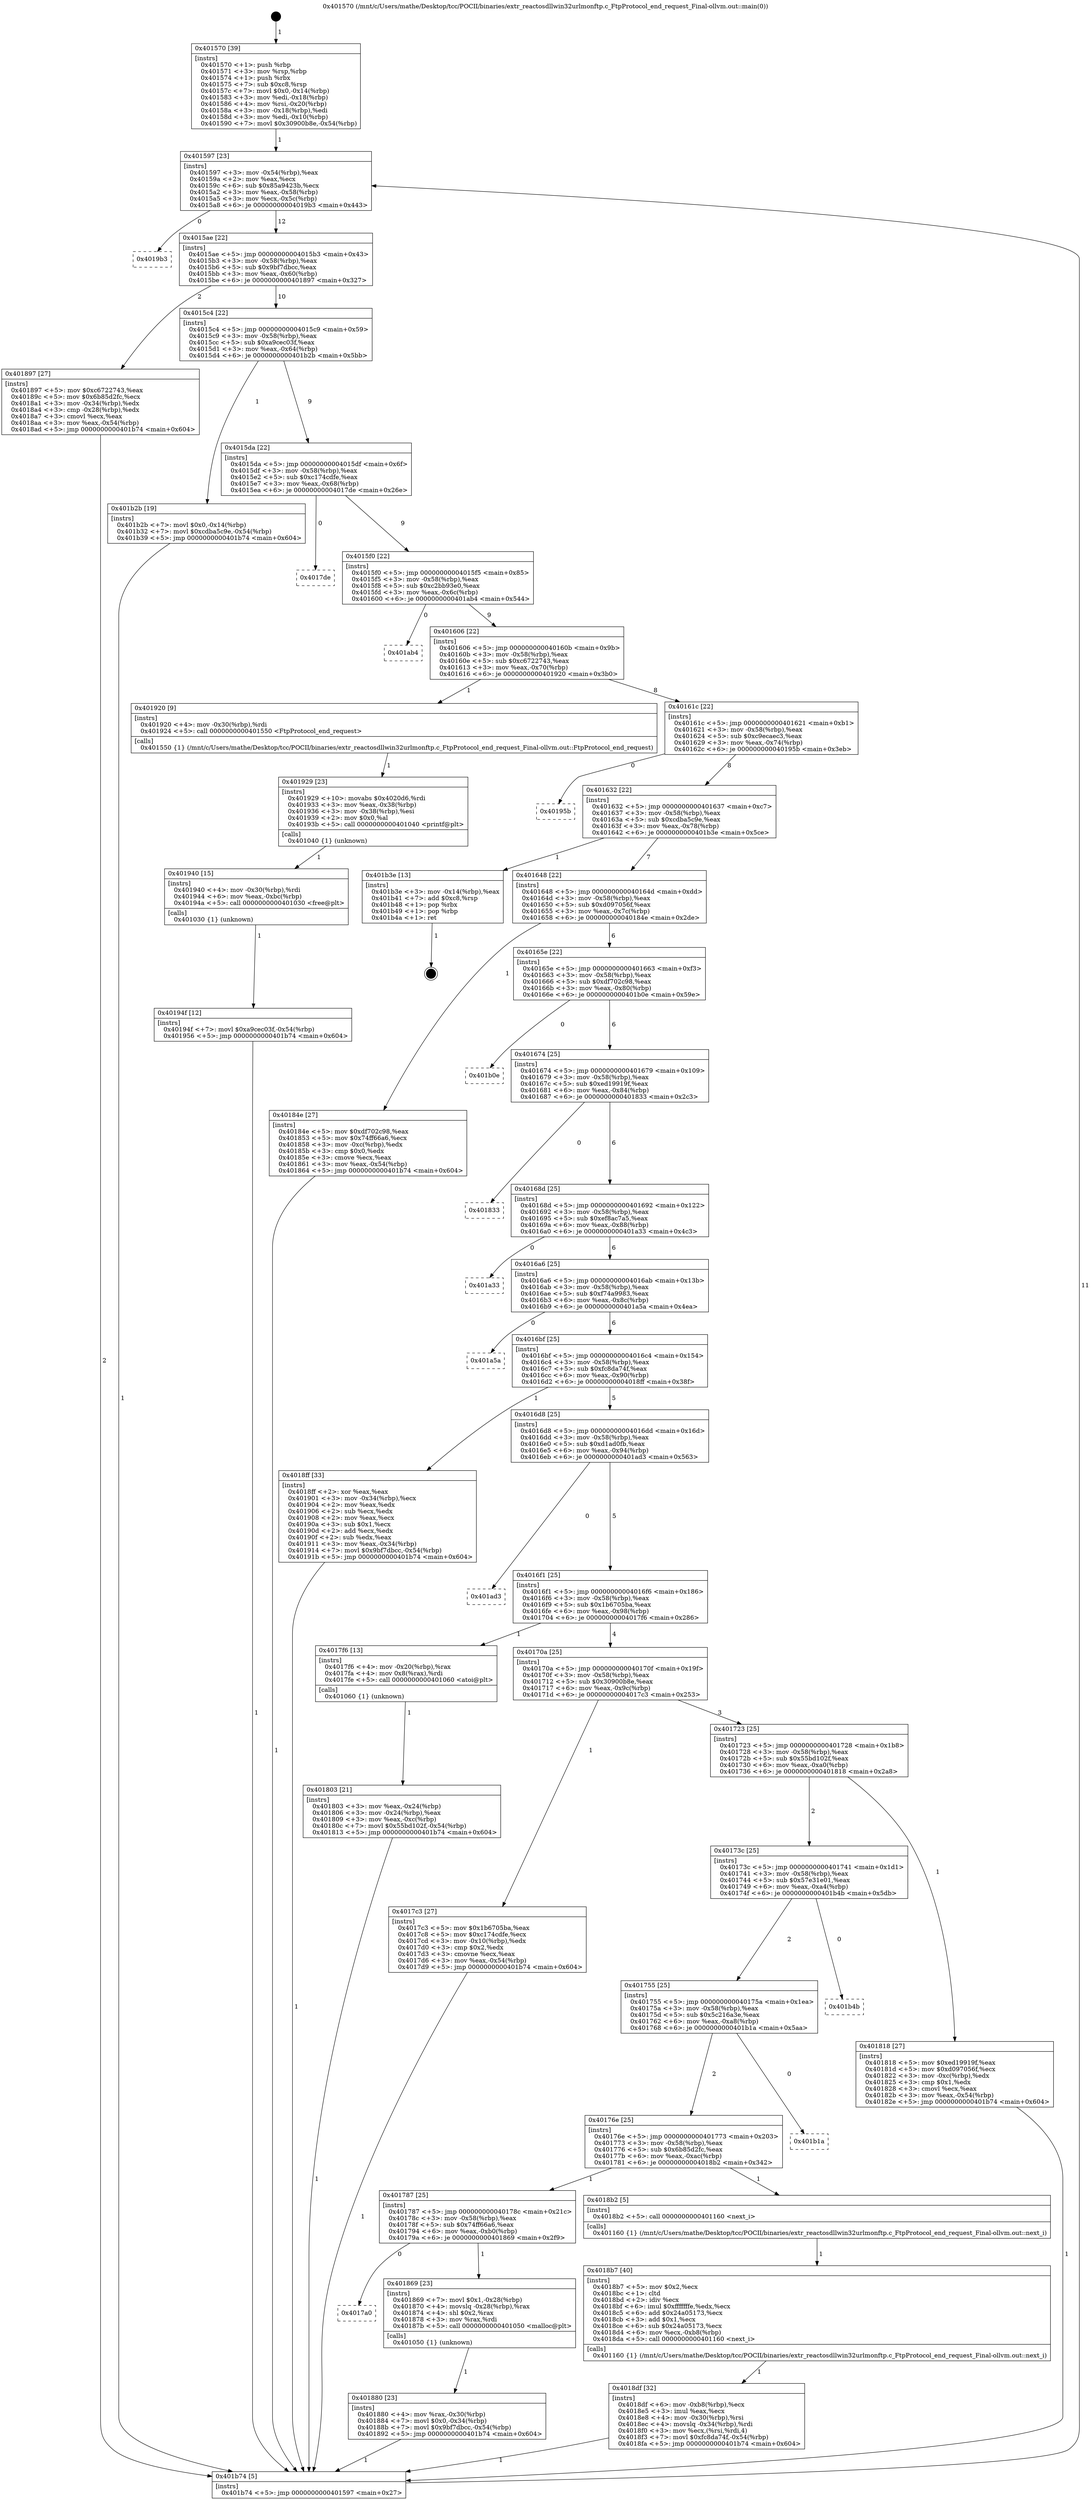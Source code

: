digraph "0x401570" {
  label = "0x401570 (/mnt/c/Users/mathe/Desktop/tcc/POCII/binaries/extr_reactosdllwin32urlmonftp.c_FtpProtocol_end_request_Final-ollvm.out::main(0))"
  labelloc = "t"
  node[shape=record]

  Entry [label="",width=0.3,height=0.3,shape=circle,fillcolor=black,style=filled]
  "0x401597" [label="{
     0x401597 [23]\l
     | [instrs]\l
     &nbsp;&nbsp;0x401597 \<+3\>: mov -0x54(%rbp),%eax\l
     &nbsp;&nbsp;0x40159a \<+2\>: mov %eax,%ecx\l
     &nbsp;&nbsp;0x40159c \<+6\>: sub $0x85a9423b,%ecx\l
     &nbsp;&nbsp;0x4015a2 \<+3\>: mov %eax,-0x58(%rbp)\l
     &nbsp;&nbsp;0x4015a5 \<+3\>: mov %ecx,-0x5c(%rbp)\l
     &nbsp;&nbsp;0x4015a8 \<+6\>: je 00000000004019b3 \<main+0x443\>\l
  }"]
  "0x4019b3" [label="{
     0x4019b3\l
  }", style=dashed]
  "0x4015ae" [label="{
     0x4015ae [22]\l
     | [instrs]\l
     &nbsp;&nbsp;0x4015ae \<+5\>: jmp 00000000004015b3 \<main+0x43\>\l
     &nbsp;&nbsp;0x4015b3 \<+3\>: mov -0x58(%rbp),%eax\l
     &nbsp;&nbsp;0x4015b6 \<+5\>: sub $0x9bf7dbcc,%eax\l
     &nbsp;&nbsp;0x4015bb \<+3\>: mov %eax,-0x60(%rbp)\l
     &nbsp;&nbsp;0x4015be \<+6\>: je 0000000000401897 \<main+0x327\>\l
  }"]
  Exit [label="",width=0.3,height=0.3,shape=circle,fillcolor=black,style=filled,peripheries=2]
  "0x401897" [label="{
     0x401897 [27]\l
     | [instrs]\l
     &nbsp;&nbsp;0x401897 \<+5\>: mov $0xc6722743,%eax\l
     &nbsp;&nbsp;0x40189c \<+5\>: mov $0x6b85d2fc,%ecx\l
     &nbsp;&nbsp;0x4018a1 \<+3\>: mov -0x34(%rbp),%edx\l
     &nbsp;&nbsp;0x4018a4 \<+3\>: cmp -0x28(%rbp),%edx\l
     &nbsp;&nbsp;0x4018a7 \<+3\>: cmovl %ecx,%eax\l
     &nbsp;&nbsp;0x4018aa \<+3\>: mov %eax,-0x54(%rbp)\l
     &nbsp;&nbsp;0x4018ad \<+5\>: jmp 0000000000401b74 \<main+0x604\>\l
  }"]
  "0x4015c4" [label="{
     0x4015c4 [22]\l
     | [instrs]\l
     &nbsp;&nbsp;0x4015c4 \<+5\>: jmp 00000000004015c9 \<main+0x59\>\l
     &nbsp;&nbsp;0x4015c9 \<+3\>: mov -0x58(%rbp),%eax\l
     &nbsp;&nbsp;0x4015cc \<+5\>: sub $0xa9cec03f,%eax\l
     &nbsp;&nbsp;0x4015d1 \<+3\>: mov %eax,-0x64(%rbp)\l
     &nbsp;&nbsp;0x4015d4 \<+6\>: je 0000000000401b2b \<main+0x5bb\>\l
  }"]
  "0x40194f" [label="{
     0x40194f [12]\l
     | [instrs]\l
     &nbsp;&nbsp;0x40194f \<+7\>: movl $0xa9cec03f,-0x54(%rbp)\l
     &nbsp;&nbsp;0x401956 \<+5\>: jmp 0000000000401b74 \<main+0x604\>\l
  }"]
  "0x401b2b" [label="{
     0x401b2b [19]\l
     | [instrs]\l
     &nbsp;&nbsp;0x401b2b \<+7\>: movl $0x0,-0x14(%rbp)\l
     &nbsp;&nbsp;0x401b32 \<+7\>: movl $0xcdba5c9e,-0x54(%rbp)\l
     &nbsp;&nbsp;0x401b39 \<+5\>: jmp 0000000000401b74 \<main+0x604\>\l
  }"]
  "0x4015da" [label="{
     0x4015da [22]\l
     | [instrs]\l
     &nbsp;&nbsp;0x4015da \<+5\>: jmp 00000000004015df \<main+0x6f\>\l
     &nbsp;&nbsp;0x4015df \<+3\>: mov -0x58(%rbp),%eax\l
     &nbsp;&nbsp;0x4015e2 \<+5\>: sub $0xc174cdfe,%eax\l
     &nbsp;&nbsp;0x4015e7 \<+3\>: mov %eax,-0x68(%rbp)\l
     &nbsp;&nbsp;0x4015ea \<+6\>: je 00000000004017de \<main+0x26e\>\l
  }"]
  "0x401940" [label="{
     0x401940 [15]\l
     | [instrs]\l
     &nbsp;&nbsp;0x401940 \<+4\>: mov -0x30(%rbp),%rdi\l
     &nbsp;&nbsp;0x401944 \<+6\>: mov %eax,-0xbc(%rbp)\l
     &nbsp;&nbsp;0x40194a \<+5\>: call 0000000000401030 \<free@plt\>\l
     | [calls]\l
     &nbsp;&nbsp;0x401030 \{1\} (unknown)\l
  }"]
  "0x4017de" [label="{
     0x4017de\l
  }", style=dashed]
  "0x4015f0" [label="{
     0x4015f0 [22]\l
     | [instrs]\l
     &nbsp;&nbsp;0x4015f0 \<+5\>: jmp 00000000004015f5 \<main+0x85\>\l
     &nbsp;&nbsp;0x4015f5 \<+3\>: mov -0x58(%rbp),%eax\l
     &nbsp;&nbsp;0x4015f8 \<+5\>: sub $0xc2bb93e0,%eax\l
     &nbsp;&nbsp;0x4015fd \<+3\>: mov %eax,-0x6c(%rbp)\l
     &nbsp;&nbsp;0x401600 \<+6\>: je 0000000000401ab4 \<main+0x544\>\l
  }"]
  "0x401929" [label="{
     0x401929 [23]\l
     | [instrs]\l
     &nbsp;&nbsp;0x401929 \<+10\>: movabs $0x4020d6,%rdi\l
     &nbsp;&nbsp;0x401933 \<+3\>: mov %eax,-0x38(%rbp)\l
     &nbsp;&nbsp;0x401936 \<+3\>: mov -0x38(%rbp),%esi\l
     &nbsp;&nbsp;0x401939 \<+2\>: mov $0x0,%al\l
     &nbsp;&nbsp;0x40193b \<+5\>: call 0000000000401040 \<printf@plt\>\l
     | [calls]\l
     &nbsp;&nbsp;0x401040 \{1\} (unknown)\l
  }"]
  "0x401ab4" [label="{
     0x401ab4\l
  }", style=dashed]
  "0x401606" [label="{
     0x401606 [22]\l
     | [instrs]\l
     &nbsp;&nbsp;0x401606 \<+5\>: jmp 000000000040160b \<main+0x9b\>\l
     &nbsp;&nbsp;0x40160b \<+3\>: mov -0x58(%rbp),%eax\l
     &nbsp;&nbsp;0x40160e \<+5\>: sub $0xc6722743,%eax\l
     &nbsp;&nbsp;0x401613 \<+3\>: mov %eax,-0x70(%rbp)\l
     &nbsp;&nbsp;0x401616 \<+6\>: je 0000000000401920 \<main+0x3b0\>\l
  }"]
  "0x4018df" [label="{
     0x4018df [32]\l
     | [instrs]\l
     &nbsp;&nbsp;0x4018df \<+6\>: mov -0xb8(%rbp),%ecx\l
     &nbsp;&nbsp;0x4018e5 \<+3\>: imul %eax,%ecx\l
     &nbsp;&nbsp;0x4018e8 \<+4\>: mov -0x30(%rbp),%rsi\l
     &nbsp;&nbsp;0x4018ec \<+4\>: movslq -0x34(%rbp),%rdi\l
     &nbsp;&nbsp;0x4018f0 \<+3\>: mov %ecx,(%rsi,%rdi,4)\l
     &nbsp;&nbsp;0x4018f3 \<+7\>: movl $0xfc8da74f,-0x54(%rbp)\l
     &nbsp;&nbsp;0x4018fa \<+5\>: jmp 0000000000401b74 \<main+0x604\>\l
  }"]
  "0x401920" [label="{
     0x401920 [9]\l
     | [instrs]\l
     &nbsp;&nbsp;0x401920 \<+4\>: mov -0x30(%rbp),%rdi\l
     &nbsp;&nbsp;0x401924 \<+5\>: call 0000000000401550 \<FtpProtocol_end_request\>\l
     | [calls]\l
     &nbsp;&nbsp;0x401550 \{1\} (/mnt/c/Users/mathe/Desktop/tcc/POCII/binaries/extr_reactosdllwin32urlmonftp.c_FtpProtocol_end_request_Final-ollvm.out::FtpProtocol_end_request)\l
  }"]
  "0x40161c" [label="{
     0x40161c [22]\l
     | [instrs]\l
     &nbsp;&nbsp;0x40161c \<+5\>: jmp 0000000000401621 \<main+0xb1\>\l
     &nbsp;&nbsp;0x401621 \<+3\>: mov -0x58(%rbp),%eax\l
     &nbsp;&nbsp;0x401624 \<+5\>: sub $0xc9ecaec3,%eax\l
     &nbsp;&nbsp;0x401629 \<+3\>: mov %eax,-0x74(%rbp)\l
     &nbsp;&nbsp;0x40162c \<+6\>: je 000000000040195b \<main+0x3eb\>\l
  }"]
  "0x4018b7" [label="{
     0x4018b7 [40]\l
     | [instrs]\l
     &nbsp;&nbsp;0x4018b7 \<+5\>: mov $0x2,%ecx\l
     &nbsp;&nbsp;0x4018bc \<+1\>: cltd\l
     &nbsp;&nbsp;0x4018bd \<+2\>: idiv %ecx\l
     &nbsp;&nbsp;0x4018bf \<+6\>: imul $0xfffffffe,%edx,%ecx\l
     &nbsp;&nbsp;0x4018c5 \<+6\>: add $0x24a05173,%ecx\l
     &nbsp;&nbsp;0x4018cb \<+3\>: add $0x1,%ecx\l
     &nbsp;&nbsp;0x4018ce \<+6\>: sub $0x24a05173,%ecx\l
     &nbsp;&nbsp;0x4018d4 \<+6\>: mov %ecx,-0xb8(%rbp)\l
     &nbsp;&nbsp;0x4018da \<+5\>: call 0000000000401160 \<next_i\>\l
     | [calls]\l
     &nbsp;&nbsp;0x401160 \{1\} (/mnt/c/Users/mathe/Desktop/tcc/POCII/binaries/extr_reactosdllwin32urlmonftp.c_FtpProtocol_end_request_Final-ollvm.out::next_i)\l
  }"]
  "0x40195b" [label="{
     0x40195b\l
  }", style=dashed]
  "0x401632" [label="{
     0x401632 [22]\l
     | [instrs]\l
     &nbsp;&nbsp;0x401632 \<+5\>: jmp 0000000000401637 \<main+0xc7\>\l
     &nbsp;&nbsp;0x401637 \<+3\>: mov -0x58(%rbp),%eax\l
     &nbsp;&nbsp;0x40163a \<+5\>: sub $0xcdba5c9e,%eax\l
     &nbsp;&nbsp;0x40163f \<+3\>: mov %eax,-0x78(%rbp)\l
     &nbsp;&nbsp;0x401642 \<+6\>: je 0000000000401b3e \<main+0x5ce\>\l
  }"]
  "0x401880" [label="{
     0x401880 [23]\l
     | [instrs]\l
     &nbsp;&nbsp;0x401880 \<+4\>: mov %rax,-0x30(%rbp)\l
     &nbsp;&nbsp;0x401884 \<+7\>: movl $0x0,-0x34(%rbp)\l
     &nbsp;&nbsp;0x40188b \<+7\>: movl $0x9bf7dbcc,-0x54(%rbp)\l
     &nbsp;&nbsp;0x401892 \<+5\>: jmp 0000000000401b74 \<main+0x604\>\l
  }"]
  "0x401b3e" [label="{
     0x401b3e [13]\l
     | [instrs]\l
     &nbsp;&nbsp;0x401b3e \<+3\>: mov -0x14(%rbp),%eax\l
     &nbsp;&nbsp;0x401b41 \<+7\>: add $0xc8,%rsp\l
     &nbsp;&nbsp;0x401b48 \<+1\>: pop %rbx\l
     &nbsp;&nbsp;0x401b49 \<+1\>: pop %rbp\l
     &nbsp;&nbsp;0x401b4a \<+1\>: ret\l
  }"]
  "0x401648" [label="{
     0x401648 [22]\l
     | [instrs]\l
     &nbsp;&nbsp;0x401648 \<+5\>: jmp 000000000040164d \<main+0xdd\>\l
     &nbsp;&nbsp;0x40164d \<+3\>: mov -0x58(%rbp),%eax\l
     &nbsp;&nbsp;0x401650 \<+5\>: sub $0xd097056f,%eax\l
     &nbsp;&nbsp;0x401655 \<+3\>: mov %eax,-0x7c(%rbp)\l
     &nbsp;&nbsp;0x401658 \<+6\>: je 000000000040184e \<main+0x2de\>\l
  }"]
  "0x4017a0" [label="{
     0x4017a0\l
  }", style=dashed]
  "0x40184e" [label="{
     0x40184e [27]\l
     | [instrs]\l
     &nbsp;&nbsp;0x40184e \<+5\>: mov $0xdf702c98,%eax\l
     &nbsp;&nbsp;0x401853 \<+5\>: mov $0x74ff66a6,%ecx\l
     &nbsp;&nbsp;0x401858 \<+3\>: mov -0xc(%rbp),%edx\l
     &nbsp;&nbsp;0x40185b \<+3\>: cmp $0x0,%edx\l
     &nbsp;&nbsp;0x40185e \<+3\>: cmove %ecx,%eax\l
     &nbsp;&nbsp;0x401861 \<+3\>: mov %eax,-0x54(%rbp)\l
     &nbsp;&nbsp;0x401864 \<+5\>: jmp 0000000000401b74 \<main+0x604\>\l
  }"]
  "0x40165e" [label="{
     0x40165e [22]\l
     | [instrs]\l
     &nbsp;&nbsp;0x40165e \<+5\>: jmp 0000000000401663 \<main+0xf3\>\l
     &nbsp;&nbsp;0x401663 \<+3\>: mov -0x58(%rbp),%eax\l
     &nbsp;&nbsp;0x401666 \<+5\>: sub $0xdf702c98,%eax\l
     &nbsp;&nbsp;0x40166b \<+3\>: mov %eax,-0x80(%rbp)\l
     &nbsp;&nbsp;0x40166e \<+6\>: je 0000000000401b0e \<main+0x59e\>\l
  }"]
  "0x401869" [label="{
     0x401869 [23]\l
     | [instrs]\l
     &nbsp;&nbsp;0x401869 \<+7\>: movl $0x1,-0x28(%rbp)\l
     &nbsp;&nbsp;0x401870 \<+4\>: movslq -0x28(%rbp),%rax\l
     &nbsp;&nbsp;0x401874 \<+4\>: shl $0x2,%rax\l
     &nbsp;&nbsp;0x401878 \<+3\>: mov %rax,%rdi\l
     &nbsp;&nbsp;0x40187b \<+5\>: call 0000000000401050 \<malloc@plt\>\l
     | [calls]\l
     &nbsp;&nbsp;0x401050 \{1\} (unknown)\l
  }"]
  "0x401b0e" [label="{
     0x401b0e\l
  }", style=dashed]
  "0x401674" [label="{
     0x401674 [25]\l
     | [instrs]\l
     &nbsp;&nbsp;0x401674 \<+5\>: jmp 0000000000401679 \<main+0x109\>\l
     &nbsp;&nbsp;0x401679 \<+3\>: mov -0x58(%rbp),%eax\l
     &nbsp;&nbsp;0x40167c \<+5\>: sub $0xed19919f,%eax\l
     &nbsp;&nbsp;0x401681 \<+6\>: mov %eax,-0x84(%rbp)\l
     &nbsp;&nbsp;0x401687 \<+6\>: je 0000000000401833 \<main+0x2c3\>\l
  }"]
  "0x401787" [label="{
     0x401787 [25]\l
     | [instrs]\l
     &nbsp;&nbsp;0x401787 \<+5\>: jmp 000000000040178c \<main+0x21c\>\l
     &nbsp;&nbsp;0x40178c \<+3\>: mov -0x58(%rbp),%eax\l
     &nbsp;&nbsp;0x40178f \<+5\>: sub $0x74ff66a6,%eax\l
     &nbsp;&nbsp;0x401794 \<+6\>: mov %eax,-0xb0(%rbp)\l
     &nbsp;&nbsp;0x40179a \<+6\>: je 0000000000401869 \<main+0x2f9\>\l
  }"]
  "0x401833" [label="{
     0x401833\l
  }", style=dashed]
  "0x40168d" [label="{
     0x40168d [25]\l
     | [instrs]\l
     &nbsp;&nbsp;0x40168d \<+5\>: jmp 0000000000401692 \<main+0x122\>\l
     &nbsp;&nbsp;0x401692 \<+3\>: mov -0x58(%rbp),%eax\l
     &nbsp;&nbsp;0x401695 \<+5\>: sub $0xef8ac7a5,%eax\l
     &nbsp;&nbsp;0x40169a \<+6\>: mov %eax,-0x88(%rbp)\l
     &nbsp;&nbsp;0x4016a0 \<+6\>: je 0000000000401a33 \<main+0x4c3\>\l
  }"]
  "0x4018b2" [label="{
     0x4018b2 [5]\l
     | [instrs]\l
     &nbsp;&nbsp;0x4018b2 \<+5\>: call 0000000000401160 \<next_i\>\l
     | [calls]\l
     &nbsp;&nbsp;0x401160 \{1\} (/mnt/c/Users/mathe/Desktop/tcc/POCII/binaries/extr_reactosdllwin32urlmonftp.c_FtpProtocol_end_request_Final-ollvm.out::next_i)\l
  }"]
  "0x401a33" [label="{
     0x401a33\l
  }", style=dashed]
  "0x4016a6" [label="{
     0x4016a6 [25]\l
     | [instrs]\l
     &nbsp;&nbsp;0x4016a6 \<+5\>: jmp 00000000004016ab \<main+0x13b\>\l
     &nbsp;&nbsp;0x4016ab \<+3\>: mov -0x58(%rbp),%eax\l
     &nbsp;&nbsp;0x4016ae \<+5\>: sub $0xf74a9983,%eax\l
     &nbsp;&nbsp;0x4016b3 \<+6\>: mov %eax,-0x8c(%rbp)\l
     &nbsp;&nbsp;0x4016b9 \<+6\>: je 0000000000401a5a \<main+0x4ea\>\l
  }"]
  "0x40176e" [label="{
     0x40176e [25]\l
     | [instrs]\l
     &nbsp;&nbsp;0x40176e \<+5\>: jmp 0000000000401773 \<main+0x203\>\l
     &nbsp;&nbsp;0x401773 \<+3\>: mov -0x58(%rbp),%eax\l
     &nbsp;&nbsp;0x401776 \<+5\>: sub $0x6b85d2fc,%eax\l
     &nbsp;&nbsp;0x40177b \<+6\>: mov %eax,-0xac(%rbp)\l
     &nbsp;&nbsp;0x401781 \<+6\>: je 00000000004018b2 \<main+0x342\>\l
  }"]
  "0x401a5a" [label="{
     0x401a5a\l
  }", style=dashed]
  "0x4016bf" [label="{
     0x4016bf [25]\l
     | [instrs]\l
     &nbsp;&nbsp;0x4016bf \<+5\>: jmp 00000000004016c4 \<main+0x154\>\l
     &nbsp;&nbsp;0x4016c4 \<+3\>: mov -0x58(%rbp),%eax\l
     &nbsp;&nbsp;0x4016c7 \<+5\>: sub $0xfc8da74f,%eax\l
     &nbsp;&nbsp;0x4016cc \<+6\>: mov %eax,-0x90(%rbp)\l
     &nbsp;&nbsp;0x4016d2 \<+6\>: je 00000000004018ff \<main+0x38f\>\l
  }"]
  "0x401b1a" [label="{
     0x401b1a\l
  }", style=dashed]
  "0x4018ff" [label="{
     0x4018ff [33]\l
     | [instrs]\l
     &nbsp;&nbsp;0x4018ff \<+2\>: xor %eax,%eax\l
     &nbsp;&nbsp;0x401901 \<+3\>: mov -0x34(%rbp),%ecx\l
     &nbsp;&nbsp;0x401904 \<+2\>: mov %eax,%edx\l
     &nbsp;&nbsp;0x401906 \<+2\>: sub %ecx,%edx\l
     &nbsp;&nbsp;0x401908 \<+2\>: mov %eax,%ecx\l
     &nbsp;&nbsp;0x40190a \<+3\>: sub $0x1,%ecx\l
     &nbsp;&nbsp;0x40190d \<+2\>: add %ecx,%edx\l
     &nbsp;&nbsp;0x40190f \<+2\>: sub %edx,%eax\l
     &nbsp;&nbsp;0x401911 \<+3\>: mov %eax,-0x34(%rbp)\l
     &nbsp;&nbsp;0x401914 \<+7\>: movl $0x9bf7dbcc,-0x54(%rbp)\l
     &nbsp;&nbsp;0x40191b \<+5\>: jmp 0000000000401b74 \<main+0x604\>\l
  }"]
  "0x4016d8" [label="{
     0x4016d8 [25]\l
     | [instrs]\l
     &nbsp;&nbsp;0x4016d8 \<+5\>: jmp 00000000004016dd \<main+0x16d\>\l
     &nbsp;&nbsp;0x4016dd \<+3\>: mov -0x58(%rbp),%eax\l
     &nbsp;&nbsp;0x4016e0 \<+5\>: sub $0xd1ad0fb,%eax\l
     &nbsp;&nbsp;0x4016e5 \<+6\>: mov %eax,-0x94(%rbp)\l
     &nbsp;&nbsp;0x4016eb \<+6\>: je 0000000000401ad3 \<main+0x563\>\l
  }"]
  "0x401755" [label="{
     0x401755 [25]\l
     | [instrs]\l
     &nbsp;&nbsp;0x401755 \<+5\>: jmp 000000000040175a \<main+0x1ea\>\l
     &nbsp;&nbsp;0x40175a \<+3\>: mov -0x58(%rbp),%eax\l
     &nbsp;&nbsp;0x40175d \<+5\>: sub $0x5c216a3e,%eax\l
     &nbsp;&nbsp;0x401762 \<+6\>: mov %eax,-0xa8(%rbp)\l
     &nbsp;&nbsp;0x401768 \<+6\>: je 0000000000401b1a \<main+0x5aa\>\l
  }"]
  "0x401ad3" [label="{
     0x401ad3\l
  }", style=dashed]
  "0x4016f1" [label="{
     0x4016f1 [25]\l
     | [instrs]\l
     &nbsp;&nbsp;0x4016f1 \<+5\>: jmp 00000000004016f6 \<main+0x186\>\l
     &nbsp;&nbsp;0x4016f6 \<+3\>: mov -0x58(%rbp),%eax\l
     &nbsp;&nbsp;0x4016f9 \<+5\>: sub $0x1b6705ba,%eax\l
     &nbsp;&nbsp;0x4016fe \<+6\>: mov %eax,-0x98(%rbp)\l
     &nbsp;&nbsp;0x401704 \<+6\>: je 00000000004017f6 \<main+0x286\>\l
  }"]
  "0x401b4b" [label="{
     0x401b4b\l
  }", style=dashed]
  "0x4017f6" [label="{
     0x4017f6 [13]\l
     | [instrs]\l
     &nbsp;&nbsp;0x4017f6 \<+4\>: mov -0x20(%rbp),%rax\l
     &nbsp;&nbsp;0x4017fa \<+4\>: mov 0x8(%rax),%rdi\l
     &nbsp;&nbsp;0x4017fe \<+5\>: call 0000000000401060 \<atoi@plt\>\l
     | [calls]\l
     &nbsp;&nbsp;0x401060 \{1\} (unknown)\l
  }"]
  "0x40170a" [label="{
     0x40170a [25]\l
     | [instrs]\l
     &nbsp;&nbsp;0x40170a \<+5\>: jmp 000000000040170f \<main+0x19f\>\l
     &nbsp;&nbsp;0x40170f \<+3\>: mov -0x58(%rbp),%eax\l
     &nbsp;&nbsp;0x401712 \<+5\>: sub $0x30900b8e,%eax\l
     &nbsp;&nbsp;0x401717 \<+6\>: mov %eax,-0x9c(%rbp)\l
     &nbsp;&nbsp;0x40171d \<+6\>: je 00000000004017c3 \<main+0x253\>\l
  }"]
  "0x40173c" [label="{
     0x40173c [25]\l
     | [instrs]\l
     &nbsp;&nbsp;0x40173c \<+5\>: jmp 0000000000401741 \<main+0x1d1\>\l
     &nbsp;&nbsp;0x401741 \<+3\>: mov -0x58(%rbp),%eax\l
     &nbsp;&nbsp;0x401744 \<+5\>: sub $0x57e31e01,%eax\l
     &nbsp;&nbsp;0x401749 \<+6\>: mov %eax,-0xa4(%rbp)\l
     &nbsp;&nbsp;0x40174f \<+6\>: je 0000000000401b4b \<main+0x5db\>\l
  }"]
  "0x4017c3" [label="{
     0x4017c3 [27]\l
     | [instrs]\l
     &nbsp;&nbsp;0x4017c3 \<+5\>: mov $0x1b6705ba,%eax\l
     &nbsp;&nbsp;0x4017c8 \<+5\>: mov $0xc174cdfe,%ecx\l
     &nbsp;&nbsp;0x4017cd \<+3\>: mov -0x10(%rbp),%edx\l
     &nbsp;&nbsp;0x4017d0 \<+3\>: cmp $0x2,%edx\l
     &nbsp;&nbsp;0x4017d3 \<+3\>: cmovne %ecx,%eax\l
     &nbsp;&nbsp;0x4017d6 \<+3\>: mov %eax,-0x54(%rbp)\l
     &nbsp;&nbsp;0x4017d9 \<+5\>: jmp 0000000000401b74 \<main+0x604\>\l
  }"]
  "0x401723" [label="{
     0x401723 [25]\l
     | [instrs]\l
     &nbsp;&nbsp;0x401723 \<+5\>: jmp 0000000000401728 \<main+0x1b8\>\l
     &nbsp;&nbsp;0x401728 \<+3\>: mov -0x58(%rbp),%eax\l
     &nbsp;&nbsp;0x40172b \<+5\>: sub $0x55bd102f,%eax\l
     &nbsp;&nbsp;0x401730 \<+6\>: mov %eax,-0xa0(%rbp)\l
     &nbsp;&nbsp;0x401736 \<+6\>: je 0000000000401818 \<main+0x2a8\>\l
  }"]
  "0x401b74" [label="{
     0x401b74 [5]\l
     | [instrs]\l
     &nbsp;&nbsp;0x401b74 \<+5\>: jmp 0000000000401597 \<main+0x27\>\l
  }"]
  "0x401570" [label="{
     0x401570 [39]\l
     | [instrs]\l
     &nbsp;&nbsp;0x401570 \<+1\>: push %rbp\l
     &nbsp;&nbsp;0x401571 \<+3\>: mov %rsp,%rbp\l
     &nbsp;&nbsp;0x401574 \<+1\>: push %rbx\l
     &nbsp;&nbsp;0x401575 \<+7\>: sub $0xc8,%rsp\l
     &nbsp;&nbsp;0x40157c \<+7\>: movl $0x0,-0x14(%rbp)\l
     &nbsp;&nbsp;0x401583 \<+3\>: mov %edi,-0x18(%rbp)\l
     &nbsp;&nbsp;0x401586 \<+4\>: mov %rsi,-0x20(%rbp)\l
     &nbsp;&nbsp;0x40158a \<+3\>: mov -0x18(%rbp),%edi\l
     &nbsp;&nbsp;0x40158d \<+3\>: mov %edi,-0x10(%rbp)\l
     &nbsp;&nbsp;0x401590 \<+7\>: movl $0x30900b8e,-0x54(%rbp)\l
  }"]
  "0x401803" [label="{
     0x401803 [21]\l
     | [instrs]\l
     &nbsp;&nbsp;0x401803 \<+3\>: mov %eax,-0x24(%rbp)\l
     &nbsp;&nbsp;0x401806 \<+3\>: mov -0x24(%rbp),%eax\l
     &nbsp;&nbsp;0x401809 \<+3\>: mov %eax,-0xc(%rbp)\l
     &nbsp;&nbsp;0x40180c \<+7\>: movl $0x55bd102f,-0x54(%rbp)\l
     &nbsp;&nbsp;0x401813 \<+5\>: jmp 0000000000401b74 \<main+0x604\>\l
  }"]
  "0x401818" [label="{
     0x401818 [27]\l
     | [instrs]\l
     &nbsp;&nbsp;0x401818 \<+5\>: mov $0xed19919f,%eax\l
     &nbsp;&nbsp;0x40181d \<+5\>: mov $0xd097056f,%ecx\l
     &nbsp;&nbsp;0x401822 \<+3\>: mov -0xc(%rbp),%edx\l
     &nbsp;&nbsp;0x401825 \<+3\>: cmp $0x1,%edx\l
     &nbsp;&nbsp;0x401828 \<+3\>: cmovl %ecx,%eax\l
     &nbsp;&nbsp;0x40182b \<+3\>: mov %eax,-0x54(%rbp)\l
     &nbsp;&nbsp;0x40182e \<+5\>: jmp 0000000000401b74 \<main+0x604\>\l
  }"]
  Entry -> "0x401570" [label=" 1"]
  "0x401597" -> "0x4019b3" [label=" 0"]
  "0x401597" -> "0x4015ae" [label=" 12"]
  "0x401b3e" -> Exit [label=" 1"]
  "0x4015ae" -> "0x401897" [label=" 2"]
  "0x4015ae" -> "0x4015c4" [label=" 10"]
  "0x401b2b" -> "0x401b74" [label=" 1"]
  "0x4015c4" -> "0x401b2b" [label=" 1"]
  "0x4015c4" -> "0x4015da" [label=" 9"]
  "0x40194f" -> "0x401b74" [label=" 1"]
  "0x4015da" -> "0x4017de" [label=" 0"]
  "0x4015da" -> "0x4015f0" [label=" 9"]
  "0x401940" -> "0x40194f" [label=" 1"]
  "0x4015f0" -> "0x401ab4" [label=" 0"]
  "0x4015f0" -> "0x401606" [label=" 9"]
  "0x401929" -> "0x401940" [label=" 1"]
  "0x401606" -> "0x401920" [label=" 1"]
  "0x401606" -> "0x40161c" [label=" 8"]
  "0x401920" -> "0x401929" [label=" 1"]
  "0x40161c" -> "0x40195b" [label=" 0"]
  "0x40161c" -> "0x401632" [label=" 8"]
  "0x4018ff" -> "0x401b74" [label=" 1"]
  "0x401632" -> "0x401b3e" [label=" 1"]
  "0x401632" -> "0x401648" [label=" 7"]
  "0x4018df" -> "0x401b74" [label=" 1"]
  "0x401648" -> "0x40184e" [label=" 1"]
  "0x401648" -> "0x40165e" [label=" 6"]
  "0x4018b7" -> "0x4018df" [label=" 1"]
  "0x40165e" -> "0x401b0e" [label=" 0"]
  "0x40165e" -> "0x401674" [label=" 6"]
  "0x4018b2" -> "0x4018b7" [label=" 1"]
  "0x401674" -> "0x401833" [label=" 0"]
  "0x401674" -> "0x40168d" [label=" 6"]
  "0x401880" -> "0x401b74" [label=" 1"]
  "0x40168d" -> "0x401a33" [label=" 0"]
  "0x40168d" -> "0x4016a6" [label=" 6"]
  "0x401869" -> "0x401880" [label=" 1"]
  "0x4016a6" -> "0x401a5a" [label=" 0"]
  "0x4016a6" -> "0x4016bf" [label=" 6"]
  "0x401787" -> "0x401869" [label=" 1"]
  "0x4016bf" -> "0x4018ff" [label=" 1"]
  "0x4016bf" -> "0x4016d8" [label=" 5"]
  "0x401897" -> "0x401b74" [label=" 2"]
  "0x4016d8" -> "0x401ad3" [label=" 0"]
  "0x4016d8" -> "0x4016f1" [label=" 5"]
  "0x40176e" -> "0x4018b2" [label=" 1"]
  "0x4016f1" -> "0x4017f6" [label=" 1"]
  "0x4016f1" -> "0x40170a" [label=" 4"]
  "0x401787" -> "0x4017a0" [label=" 0"]
  "0x40170a" -> "0x4017c3" [label=" 1"]
  "0x40170a" -> "0x401723" [label=" 3"]
  "0x4017c3" -> "0x401b74" [label=" 1"]
  "0x401570" -> "0x401597" [label=" 1"]
  "0x401b74" -> "0x401597" [label=" 11"]
  "0x4017f6" -> "0x401803" [label=" 1"]
  "0x401803" -> "0x401b74" [label=" 1"]
  "0x401755" -> "0x401b1a" [label=" 0"]
  "0x401723" -> "0x401818" [label=" 1"]
  "0x401723" -> "0x40173c" [label=" 2"]
  "0x401818" -> "0x401b74" [label=" 1"]
  "0x40184e" -> "0x401b74" [label=" 1"]
  "0x401755" -> "0x40176e" [label=" 2"]
  "0x40173c" -> "0x401b4b" [label=" 0"]
  "0x40173c" -> "0x401755" [label=" 2"]
  "0x40176e" -> "0x401787" [label=" 1"]
}
